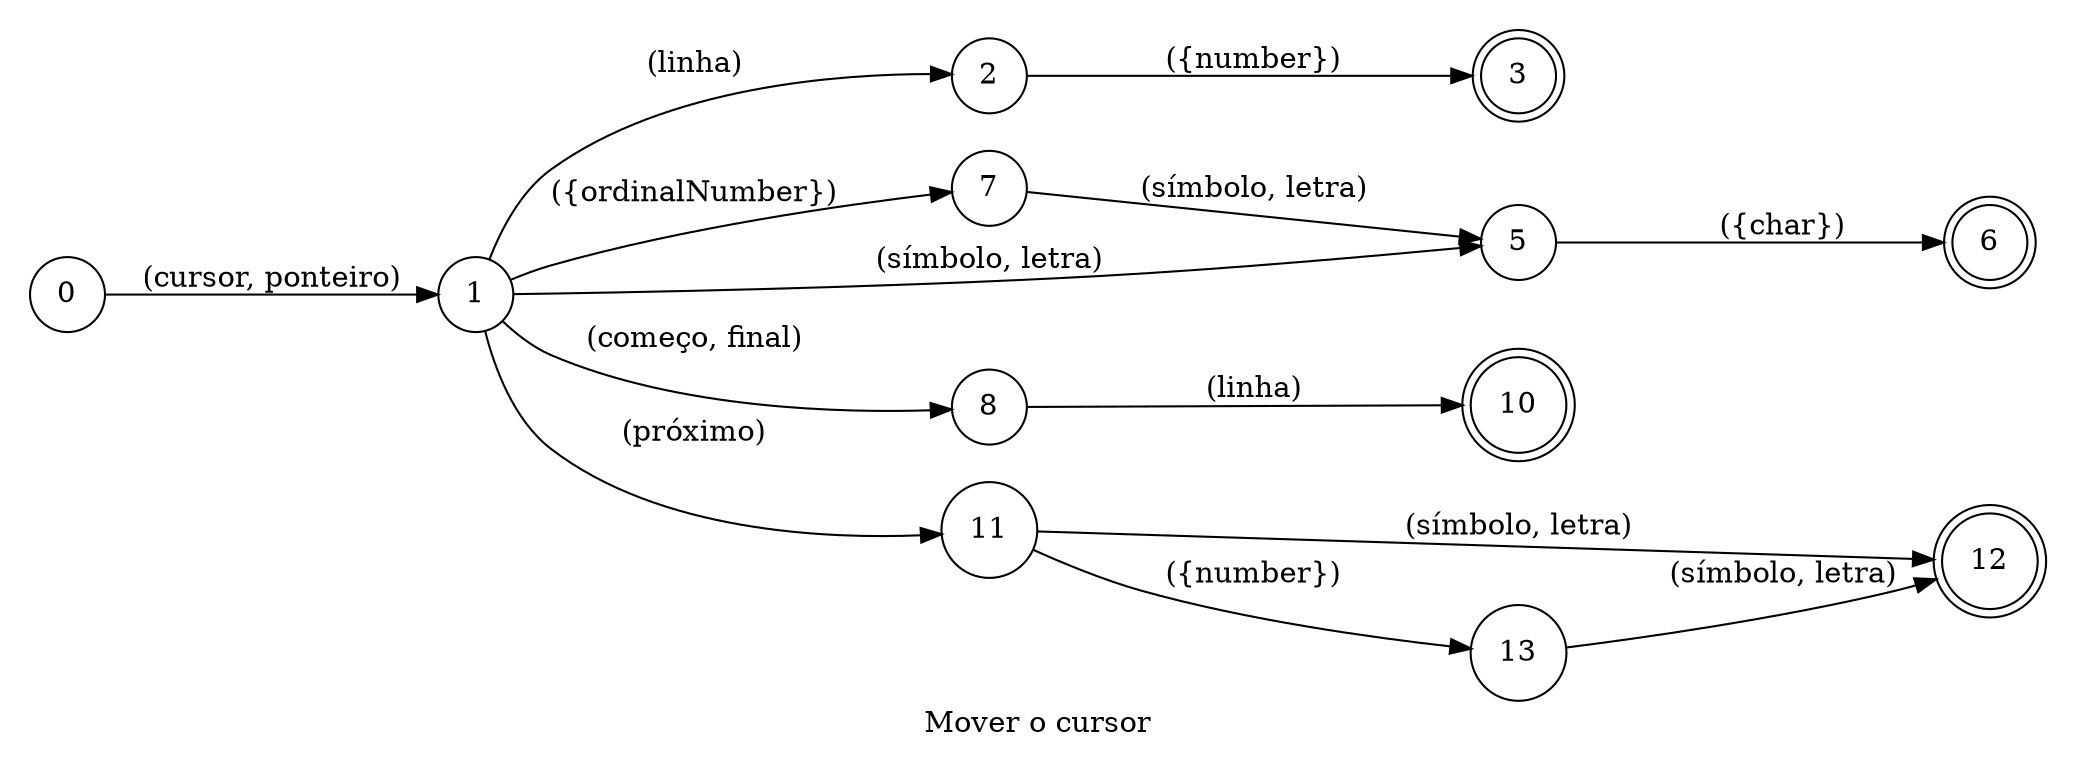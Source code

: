 digraph Cursor {
    id="cursor";
    label="Mover o cursor";
    lang="pt-BR";
    langName="Português";
    pad="0.2";
    rankdir=LR;
    node[shape=doublecircle]; 3 10 12 6;
    node[shape=circle];

    0 -> 1 [label="(cursor, ponteiro)"];
    1 -> 2 [label="(linha)"];
    2 -> 3 [label="({number})", store=line];

    {1 7} -> 5 [label="(símbolo, letra)"];
    1 -> 7 [label="({ordinalNumber})", store=leapSize, normalizer="ordinalNumber"];
    5 -> 6 [label="({char})", store=symbol];

    1 -> 8 [label="(começo, final)", store=linePosition];
    8 -> 10 [label="(linha)", sem="da"];

    1 -> 11 [label="(próximo)"];
    11 -> 13 [label="({number})", store=leapSize];
    {11 13} -> 12 [label="(símbolo, letra)"];

    title="Mover o cursor";
    desc="Move o cursor para uma linha ou símbolo";

    examples="
        ponteiro linha 21,
        ponteiro linha 44,
        cursor linha 23,
        ponteiro final da linha,
        ponteiro começo da linha,
        ponteiro primeira letra A,
        ponteiro próximos 5 símbolos
    ";
}